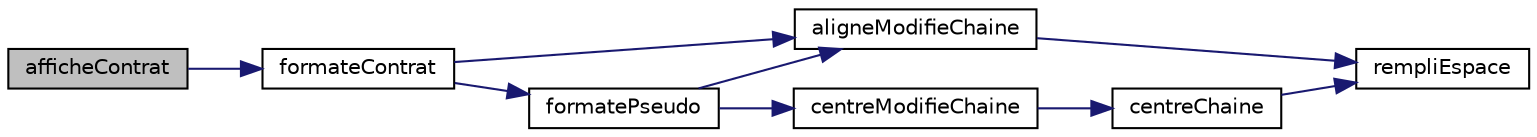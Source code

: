 digraph "afficheContrat"
{
 // LATEX_PDF_SIZE
  edge [fontname="Helvetica",fontsize="10",labelfontname="Helvetica",labelfontsize="10"];
  node [fontname="Helvetica",fontsize="10",shape=record];
  rankdir="LR";
  Node1 [label="afficheContrat",height=0.2,width=0.4,color="black", fillcolor="grey75", style="filled", fontcolor="black",tooltip="affiche un contrat"];
  Node1 -> Node2 [color="midnightblue",fontsize="10",style="solid"];
  Node2 [label="formateContrat",height=0.2,width=0.4,color="black", fillcolor="white", style="filled",URL="$formatage_chaine_8c.html#a76b00dd8006b0682ba30099e193d4dd0",tooltip="stocke dans des chaine de caractère les info du contrat"];
  Node2 -> Node3 [color="midnightblue",fontsize="10",style="solid"];
  Node3 [label="aligneModifieChaine",height=0.2,width=0.4,color="black", fillcolor="white", style="filled",URL="$formatage_chaine_8c.html#a416dc0656ec712c3624275a4aefb85c6",tooltip="transforme une chaine de cararactère en sa vertion aligné a gauche"];
  Node3 -> Node4 [color="midnightblue",fontsize="10",style="solid"];
  Node4 [label="rempliEspace",height=0.2,width=0.4,color="black", fillcolor="white", style="filled",URL="$formatage_chaine_8c.html#acbb12af7b4e8b15a8d366abae8fe5ca3",tooltip="rempli une chaine de caractère de nbEspace caractère espace ' '"];
  Node2 -> Node5 [color="midnightblue",fontsize="10",style="solid"];
  Node5 [label="formatePseudo",height=0.2,width=0.4,color="black", fillcolor="white", style="filled",URL="$formatage_chaine_8c.html#ae05838b849d6b785d714efebfcd71cf3",tooltip="stocke dans une chaine de caractère le pseudo d'un des joueur"];
  Node5 -> Node3 [color="midnightblue",fontsize="10",style="solid"];
  Node5 -> Node6 [color="midnightblue",fontsize="10",style="solid"];
  Node6 [label="centreModifieChaine",height=0.2,width=0.4,color="black", fillcolor="white", style="filled",URL="$formatage_chaine_8c.html#a3a016c722803925f63f13d6218d6d1de",tooltip="transforme une chaine de cararactère en sa vertion centrée"];
  Node6 -> Node7 [color="midnightblue",fontsize="10",style="solid"];
  Node7 [label="centreChaine",height=0.2,width=0.4,color="black", fillcolor="white", style="filled",URL="$formatage_chaine_8c.html#ae9b1a537c2b31ecd1400d3644bb180af",tooltip="transphorme une chaine de caractère de longeur inconue en une chaine de caratère fixé de tel sorte qu..."];
  Node7 -> Node4 [color="midnightblue",fontsize="10",style="solid"];
}
